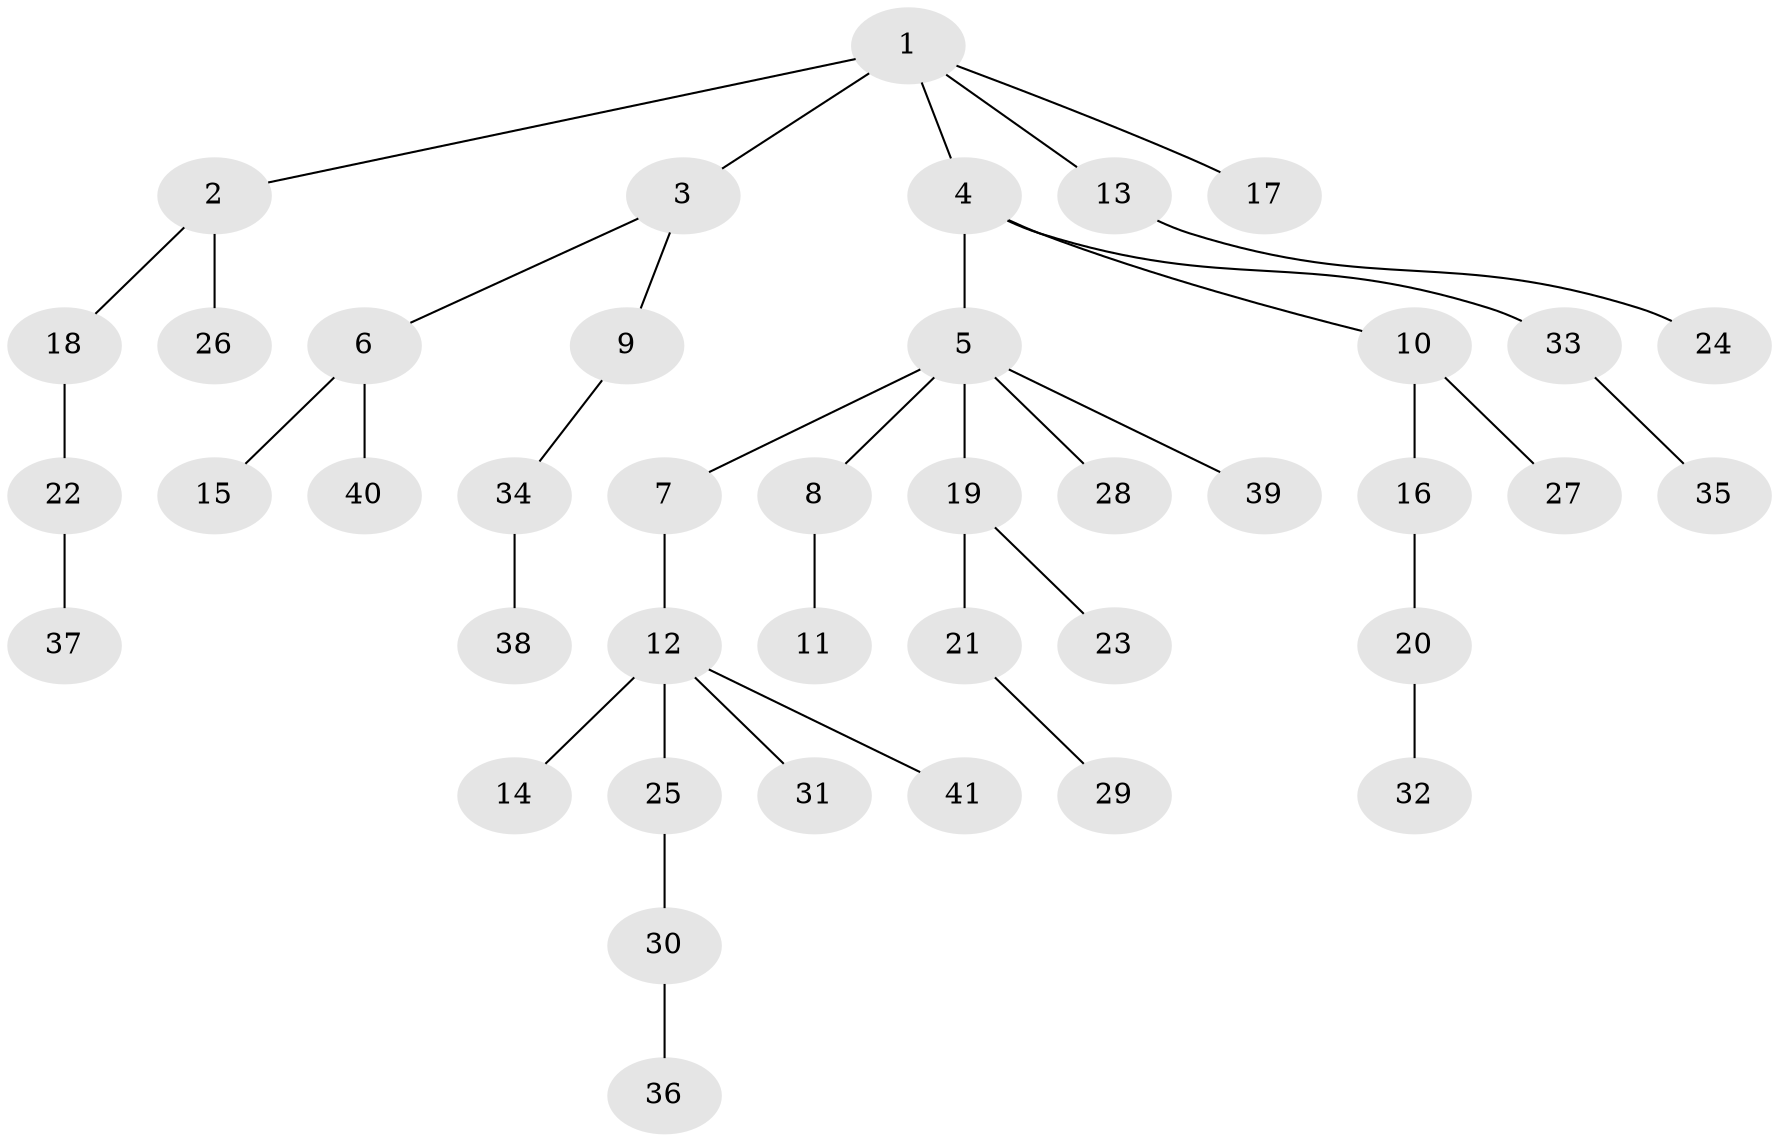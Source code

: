 // original degree distribution, {5: 0.04938271604938271, 3: 0.16049382716049382, 7: 0.012345679012345678, 2: 0.19753086419753085, 4: 0.06172839506172839, 1: 0.5185185185185185}
// Generated by graph-tools (version 1.1) at 2025/37/03/09/25 02:37:03]
// undirected, 41 vertices, 40 edges
graph export_dot {
graph [start="1"]
  node [color=gray90,style=filled];
  1;
  2;
  3;
  4;
  5;
  6;
  7;
  8;
  9;
  10;
  11;
  12;
  13;
  14;
  15;
  16;
  17;
  18;
  19;
  20;
  21;
  22;
  23;
  24;
  25;
  26;
  27;
  28;
  29;
  30;
  31;
  32;
  33;
  34;
  35;
  36;
  37;
  38;
  39;
  40;
  41;
  1 -- 2 [weight=1.0];
  1 -- 3 [weight=2.0];
  1 -- 4 [weight=1.0];
  1 -- 13 [weight=1.0];
  1 -- 17 [weight=1.0];
  2 -- 18 [weight=1.0];
  2 -- 26 [weight=3.0];
  3 -- 6 [weight=1.0];
  3 -- 9 [weight=1.0];
  4 -- 5 [weight=1.0];
  4 -- 10 [weight=1.0];
  4 -- 33 [weight=1.0];
  5 -- 7 [weight=1.0];
  5 -- 8 [weight=1.0];
  5 -- 19 [weight=1.0];
  5 -- 28 [weight=1.0];
  5 -- 39 [weight=1.0];
  6 -- 15 [weight=2.0];
  6 -- 40 [weight=1.0];
  7 -- 12 [weight=1.0];
  8 -- 11 [weight=3.0];
  9 -- 34 [weight=1.0];
  10 -- 16 [weight=1.0];
  10 -- 27 [weight=2.0];
  12 -- 14 [weight=3.0];
  12 -- 25 [weight=1.0];
  12 -- 31 [weight=1.0];
  12 -- 41 [weight=1.0];
  13 -- 24 [weight=1.0];
  16 -- 20 [weight=1.0];
  18 -- 22 [weight=1.0];
  19 -- 21 [weight=1.0];
  19 -- 23 [weight=1.0];
  20 -- 32 [weight=1.0];
  21 -- 29 [weight=1.0];
  22 -- 37 [weight=2.0];
  25 -- 30 [weight=1.0];
  30 -- 36 [weight=1.0];
  33 -- 35 [weight=1.0];
  34 -- 38 [weight=1.0];
}
